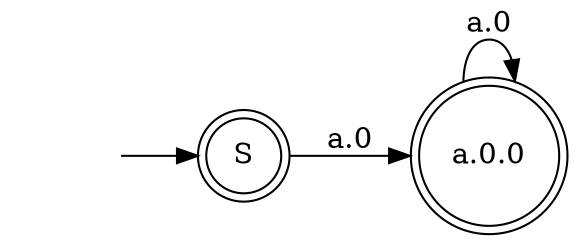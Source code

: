 digraph {
	rankdir = LR
	dummy [label = "", shape = none]
	0 [label = "S", shape = doublecircle]
	1 [label = "a.0.0", shape = doublecircle]
	dummy -> 0
	0 -> 1 [label = "a.0"]
	1 -> 1 [label = "a.0"]
}
